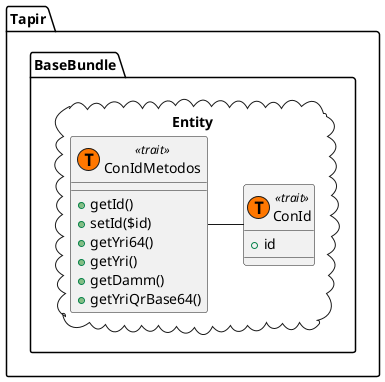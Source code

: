 @startuml

Namespace Tapir.BaseBundle.Entity <<cloud>> {
 class ConId <<(T,#FF7700) trait>>{
 +id
 }
 class ConIdMetodos <<(T,#FF7700) trait>>{
 +getId()
 +setId($id)
 +getYri64()
 +getYri()
 +getDamm()
 +getYriQrBase64()
 }
 ConId-left-ConIdMetodos
 }
 
@enduml

@startuml

namespace Tapir.BaseBundle.Entity<<cloud>>{
class Versionable << (T,#FF7700) trait >> {
	-Version
	+getVersion()
	+setVersion()
	}
class Auditable << (T,#FF7700) trait >> {
	}	
	Versionable .left.|> Auditable : implementa
 }
 
@enduml

@startuml

namespace Tapir.BaseBundle.Entity <<cloud>> {
class Suprimible << (T,#FF7700) trait >> {
	-Suprimido
	+Suprimir()
	}
 }
 
@enduml

@startuml

namespace Tapir.BaseBundle.Entity <<cloud>>{
class Archivable << (T,#FF7700) trait >> {
	-Archivado
	+Archivar()
	}
 }
 
@enduml

@startuml

namespace Tapir.BaseBundle.Entity <<cloud>> {
class ConObs <<(T,#FF7700) trait>> {
 +Observaciones
 +getObs()
 +setObs()
 }
 }
 
@enduml

@startuml
 
namespace Tapir.BaseBundle.Entity <<cloud>>{
class ConNombre <<(T,#FF7700) trait>>{
 +Nombre
 +__toString()
 +getetNombre()
 +setNombre()
 }
 }
 
@enduml